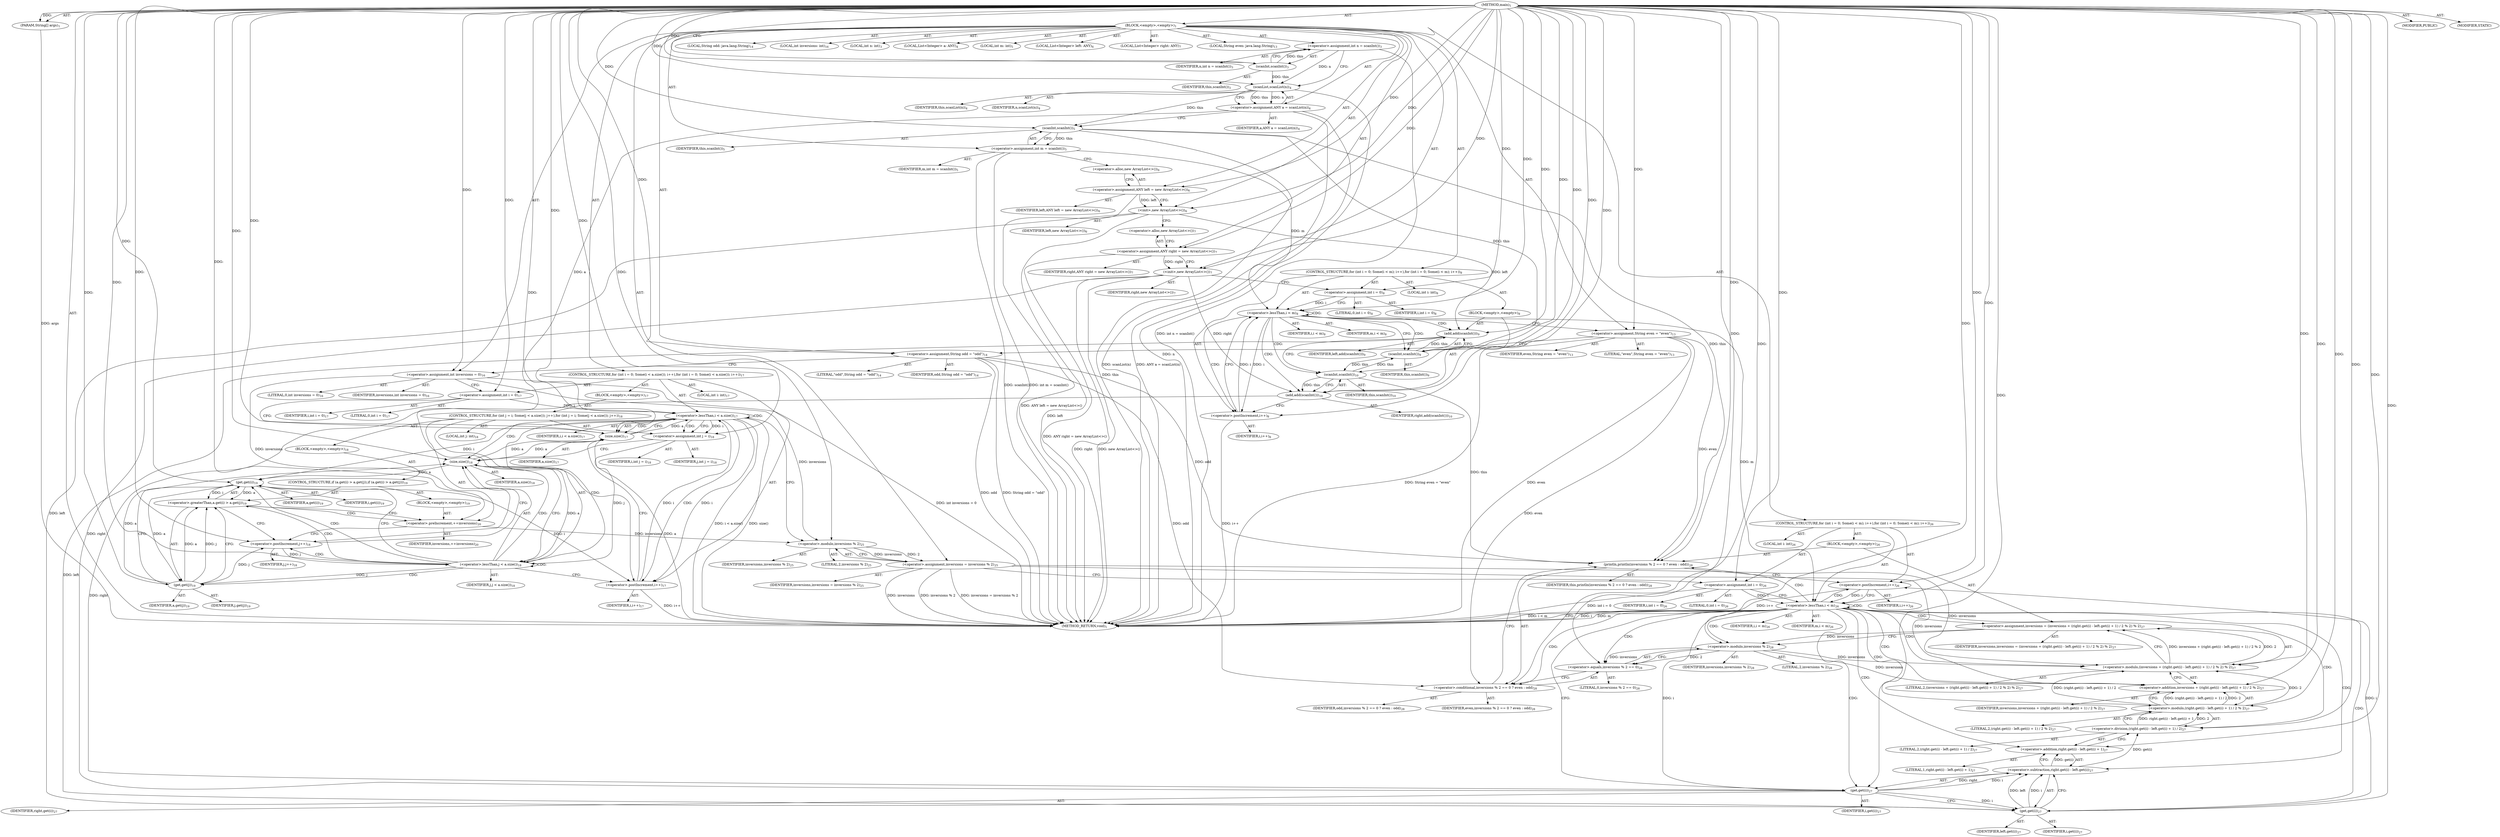 digraph "main" {  
"21" [label = <(METHOD,main)<SUB>1</SUB>> ]
"22" [label = <(PARAM,String[] args)<SUB>1</SUB>> ]
"23" [label = <(BLOCK,&lt;empty&gt;,&lt;empty&gt;)<SUB>1</SUB>> ]
"24" [label = <(LOCAL,int n: int)<SUB>3</SUB>> ]
"25" [label = <(&lt;operator&gt;.assignment,int n = scanInt())<SUB>3</SUB>> ]
"26" [label = <(IDENTIFIER,n,int n = scanInt())<SUB>3</SUB>> ]
"27" [label = <(scanInt,scanInt())<SUB>3</SUB>> ]
"28" [label = <(IDENTIFIER,this,scanInt())<SUB>3</SUB>> ]
"29" [label = <(LOCAL,List&lt;Integer&gt; a: ANY)<SUB>4</SUB>> ]
"30" [label = <(&lt;operator&gt;.assignment,ANY a = scanList(n))<SUB>4</SUB>> ]
"31" [label = <(IDENTIFIER,a,ANY a = scanList(n))<SUB>4</SUB>> ]
"32" [label = <(scanList,scanList(n))<SUB>4</SUB>> ]
"33" [label = <(IDENTIFIER,this,scanList(n))<SUB>4</SUB>> ]
"34" [label = <(IDENTIFIER,n,scanList(n))<SUB>4</SUB>> ]
"35" [label = <(LOCAL,int m: int)<SUB>5</SUB>> ]
"36" [label = <(&lt;operator&gt;.assignment,int m = scanInt())<SUB>5</SUB>> ]
"37" [label = <(IDENTIFIER,m,int m = scanInt())<SUB>5</SUB>> ]
"38" [label = <(scanInt,scanInt())<SUB>5</SUB>> ]
"39" [label = <(IDENTIFIER,this,scanInt())<SUB>5</SUB>> ]
"4" [label = <(LOCAL,List&lt;Integer&gt; left: ANY)<SUB>6</SUB>> ]
"40" [label = <(&lt;operator&gt;.assignment,ANY left = new ArrayList&lt;&gt;())<SUB>6</SUB>> ]
"41" [label = <(IDENTIFIER,left,ANY left = new ArrayList&lt;&gt;())<SUB>6</SUB>> ]
"42" [label = <(&lt;operator&gt;.alloc,new ArrayList&lt;&gt;())<SUB>6</SUB>> ]
"43" [label = <(&lt;init&gt;,new ArrayList&lt;&gt;())<SUB>6</SUB>> ]
"3" [label = <(IDENTIFIER,left,new ArrayList&lt;&gt;())<SUB>6</SUB>> ]
"6" [label = <(LOCAL,List&lt;Integer&gt; right: ANY)<SUB>7</SUB>> ]
"44" [label = <(&lt;operator&gt;.assignment,ANY right = new ArrayList&lt;&gt;())<SUB>7</SUB>> ]
"45" [label = <(IDENTIFIER,right,ANY right = new ArrayList&lt;&gt;())<SUB>7</SUB>> ]
"46" [label = <(&lt;operator&gt;.alloc,new ArrayList&lt;&gt;())<SUB>7</SUB>> ]
"47" [label = <(&lt;init&gt;,new ArrayList&lt;&gt;())<SUB>7</SUB>> ]
"5" [label = <(IDENTIFIER,right,new ArrayList&lt;&gt;())<SUB>7</SUB>> ]
"48" [label = <(CONTROL_STRUCTURE,for (int i = 0; Some(i &lt; m); i++),for (int i = 0; Some(i &lt; m); i++))<SUB>8</SUB>> ]
"49" [label = <(LOCAL,int i: int)<SUB>8</SUB>> ]
"50" [label = <(&lt;operator&gt;.assignment,int i = 0)<SUB>8</SUB>> ]
"51" [label = <(IDENTIFIER,i,int i = 0)<SUB>8</SUB>> ]
"52" [label = <(LITERAL,0,int i = 0)<SUB>8</SUB>> ]
"53" [label = <(&lt;operator&gt;.lessThan,i &lt; m)<SUB>8</SUB>> ]
"54" [label = <(IDENTIFIER,i,i &lt; m)<SUB>8</SUB>> ]
"55" [label = <(IDENTIFIER,m,i &lt; m)<SUB>8</SUB>> ]
"56" [label = <(&lt;operator&gt;.postIncrement,i++)<SUB>8</SUB>> ]
"57" [label = <(IDENTIFIER,i,i++)<SUB>8</SUB>> ]
"58" [label = <(BLOCK,&lt;empty&gt;,&lt;empty&gt;)<SUB>8</SUB>> ]
"59" [label = <(add,add(scanInt()))<SUB>9</SUB>> ]
"60" [label = <(IDENTIFIER,left,add(scanInt()))<SUB>9</SUB>> ]
"61" [label = <(scanInt,scanInt())<SUB>9</SUB>> ]
"62" [label = <(IDENTIFIER,this,scanInt())<SUB>9</SUB>> ]
"63" [label = <(add,add(scanInt()))<SUB>10</SUB>> ]
"64" [label = <(IDENTIFIER,right,add(scanInt()))<SUB>10</SUB>> ]
"65" [label = <(scanInt,scanInt())<SUB>10</SUB>> ]
"66" [label = <(IDENTIFIER,this,scanInt())<SUB>10</SUB>> ]
"67" [label = <(LOCAL,String even: java.lang.String)<SUB>13</SUB>> ]
"68" [label = <(&lt;operator&gt;.assignment,String even = &quot;even&quot;)<SUB>13</SUB>> ]
"69" [label = <(IDENTIFIER,even,String even = &quot;even&quot;)<SUB>13</SUB>> ]
"70" [label = <(LITERAL,&quot;even&quot;,String even = &quot;even&quot;)<SUB>13</SUB>> ]
"71" [label = <(LOCAL,String odd: java.lang.String)<SUB>14</SUB>> ]
"72" [label = <(&lt;operator&gt;.assignment,String odd = &quot;odd&quot;)<SUB>14</SUB>> ]
"73" [label = <(IDENTIFIER,odd,String odd = &quot;odd&quot;)<SUB>14</SUB>> ]
"74" [label = <(LITERAL,&quot;odd&quot;,String odd = &quot;odd&quot;)<SUB>14</SUB>> ]
"75" [label = <(LOCAL,int inversions: int)<SUB>16</SUB>> ]
"76" [label = <(&lt;operator&gt;.assignment,int inversions = 0)<SUB>16</SUB>> ]
"77" [label = <(IDENTIFIER,inversions,int inversions = 0)<SUB>16</SUB>> ]
"78" [label = <(LITERAL,0,int inversions = 0)<SUB>16</SUB>> ]
"79" [label = <(CONTROL_STRUCTURE,for (int i = 0; Some(i &lt; a.size()); i++),for (int i = 0; Some(i &lt; a.size()); i++))<SUB>17</SUB>> ]
"80" [label = <(LOCAL,int i: int)<SUB>17</SUB>> ]
"81" [label = <(&lt;operator&gt;.assignment,int i = 0)<SUB>17</SUB>> ]
"82" [label = <(IDENTIFIER,i,int i = 0)<SUB>17</SUB>> ]
"83" [label = <(LITERAL,0,int i = 0)<SUB>17</SUB>> ]
"84" [label = <(&lt;operator&gt;.lessThan,i &lt; a.size())<SUB>17</SUB>> ]
"85" [label = <(IDENTIFIER,i,i &lt; a.size())<SUB>17</SUB>> ]
"86" [label = <(size,size())<SUB>17</SUB>> ]
"87" [label = <(IDENTIFIER,a,size())<SUB>17</SUB>> ]
"88" [label = <(&lt;operator&gt;.postIncrement,i++)<SUB>17</SUB>> ]
"89" [label = <(IDENTIFIER,i,i++)<SUB>17</SUB>> ]
"90" [label = <(BLOCK,&lt;empty&gt;,&lt;empty&gt;)<SUB>17</SUB>> ]
"91" [label = <(CONTROL_STRUCTURE,for (int j = i; Some(j &lt; a.size()); j++),for (int j = i; Some(j &lt; a.size()); j++))<SUB>18</SUB>> ]
"92" [label = <(LOCAL,int j: int)<SUB>18</SUB>> ]
"93" [label = <(&lt;operator&gt;.assignment,int j = i)<SUB>18</SUB>> ]
"94" [label = <(IDENTIFIER,j,int j = i)<SUB>18</SUB>> ]
"95" [label = <(IDENTIFIER,i,int j = i)<SUB>18</SUB>> ]
"96" [label = <(&lt;operator&gt;.lessThan,j &lt; a.size())<SUB>18</SUB>> ]
"97" [label = <(IDENTIFIER,j,j &lt; a.size())<SUB>18</SUB>> ]
"98" [label = <(size,size())<SUB>18</SUB>> ]
"99" [label = <(IDENTIFIER,a,size())<SUB>18</SUB>> ]
"100" [label = <(&lt;operator&gt;.postIncrement,j++)<SUB>18</SUB>> ]
"101" [label = <(IDENTIFIER,j,j++)<SUB>18</SUB>> ]
"102" [label = <(BLOCK,&lt;empty&gt;,&lt;empty&gt;)<SUB>18</SUB>> ]
"103" [label = <(CONTROL_STRUCTURE,if (a.get(i) &gt; a.get(j)),if (a.get(i) &gt; a.get(j)))<SUB>19</SUB>> ]
"104" [label = <(&lt;operator&gt;.greaterThan,a.get(i) &gt; a.get(j))<SUB>19</SUB>> ]
"105" [label = <(get,get(i))<SUB>19</SUB>> ]
"106" [label = <(IDENTIFIER,a,get(i))<SUB>19</SUB>> ]
"107" [label = <(IDENTIFIER,i,get(i))<SUB>19</SUB>> ]
"108" [label = <(get,get(j))<SUB>19</SUB>> ]
"109" [label = <(IDENTIFIER,a,get(j))<SUB>19</SUB>> ]
"110" [label = <(IDENTIFIER,j,get(j))<SUB>19</SUB>> ]
"111" [label = <(BLOCK,&lt;empty&gt;,&lt;empty&gt;)<SUB>19</SUB>> ]
"112" [label = <(&lt;operator&gt;.preIncrement,++inversions)<SUB>20</SUB>> ]
"113" [label = <(IDENTIFIER,inversions,++inversions)<SUB>20</SUB>> ]
"114" [label = <(&lt;operator&gt;.assignment,inversions = inversions % 2)<SUB>25</SUB>> ]
"115" [label = <(IDENTIFIER,inversions,inversions = inversions % 2)<SUB>25</SUB>> ]
"116" [label = <(&lt;operator&gt;.modulo,inversions % 2)<SUB>25</SUB>> ]
"117" [label = <(IDENTIFIER,inversions,inversions % 2)<SUB>25</SUB>> ]
"118" [label = <(LITERAL,2,inversions % 2)<SUB>25</SUB>> ]
"119" [label = <(CONTROL_STRUCTURE,for (int i = 0; Some(i &lt; m); i++),for (int i = 0; Some(i &lt; m); i++))<SUB>26</SUB>> ]
"120" [label = <(LOCAL,int i: int)<SUB>26</SUB>> ]
"121" [label = <(&lt;operator&gt;.assignment,int i = 0)<SUB>26</SUB>> ]
"122" [label = <(IDENTIFIER,i,int i = 0)<SUB>26</SUB>> ]
"123" [label = <(LITERAL,0,int i = 0)<SUB>26</SUB>> ]
"124" [label = <(&lt;operator&gt;.lessThan,i &lt; m)<SUB>26</SUB>> ]
"125" [label = <(IDENTIFIER,i,i &lt; m)<SUB>26</SUB>> ]
"126" [label = <(IDENTIFIER,m,i &lt; m)<SUB>26</SUB>> ]
"127" [label = <(&lt;operator&gt;.postIncrement,i++)<SUB>26</SUB>> ]
"128" [label = <(IDENTIFIER,i,i++)<SUB>26</SUB>> ]
"129" [label = <(BLOCK,&lt;empty&gt;,&lt;empty&gt;)<SUB>26</SUB>> ]
"130" [label = <(&lt;operator&gt;.assignment,inversions = (inversions + (right.get(i) - left.get(i) + 1) / 2 % 2) % 2)<SUB>27</SUB>> ]
"131" [label = <(IDENTIFIER,inversions,inversions = (inversions + (right.get(i) - left.get(i) + 1) / 2 % 2) % 2)<SUB>27</SUB>> ]
"132" [label = <(&lt;operator&gt;.modulo,(inversions + (right.get(i) - left.get(i) + 1) / 2 % 2) % 2)<SUB>27</SUB>> ]
"133" [label = <(&lt;operator&gt;.addition,inversions + (right.get(i) - left.get(i) + 1) / 2 % 2)<SUB>27</SUB>> ]
"134" [label = <(IDENTIFIER,inversions,inversions + (right.get(i) - left.get(i) + 1) / 2 % 2)<SUB>27</SUB>> ]
"135" [label = <(&lt;operator&gt;.modulo,(right.get(i) - left.get(i) + 1) / 2 % 2)<SUB>27</SUB>> ]
"136" [label = <(&lt;operator&gt;.division,(right.get(i) - left.get(i) + 1) / 2)<SUB>27</SUB>> ]
"137" [label = <(&lt;operator&gt;.addition,right.get(i) - left.get(i) + 1)<SUB>27</SUB>> ]
"138" [label = <(&lt;operator&gt;.subtraction,right.get(i) - left.get(i))<SUB>27</SUB>> ]
"139" [label = <(get,get(i))<SUB>27</SUB>> ]
"140" [label = <(IDENTIFIER,right,get(i))<SUB>27</SUB>> ]
"141" [label = <(IDENTIFIER,i,get(i))<SUB>27</SUB>> ]
"142" [label = <(get,get(i))<SUB>27</SUB>> ]
"143" [label = <(IDENTIFIER,left,get(i))<SUB>27</SUB>> ]
"144" [label = <(IDENTIFIER,i,get(i))<SUB>27</SUB>> ]
"145" [label = <(LITERAL,1,right.get(i) - left.get(i) + 1)<SUB>27</SUB>> ]
"146" [label = <(LITERAL,2,(right.get(i) - left.get(i) + 1) / 2)<SUB>27</SUB>> ]
"147" [label = <(LITERAL,2,(right.get(i) - left.get(i) + 1) / 2 % 2)<SUB>27</SUB>> ]
"148" [label = <(LITERAL,2,(inversions + (right.get(i) - left.get(i) + 1) / 2 % 2) % 2)<SUB>27</SUB>> ]
"149" [label = <(println,println(inversions % 2 == 0 ? even : odd))<SUB>28</SUB>> ]
"150" [label = <(IDENTIFIER,this,println(inversions % 2 == 0 ? even : odd))<SUB>28</SUB>> ]
"151" [label = <(&lt;operator&gt;.conditional,inversions % 2 == 0 ? even : odd)<SUB>28</SUB>> ]
"152" [label = <(&lt;operator&gt;.equals,inversions % 2 == 0)<SUB>28</SUB>> ]
"153" [label = <(&lt;operator&gt;.modulo,inversions % 2)<SUB>28</SUB>> ]
"154" [label = <(IDENTIFIER,inversions,inversions % 2)<SUB>28</SUB>> ]
"155" [label = <(LITERAL,2,inversions % 2)<SUB>28</SUB>> ]
"156" [label = <(LITERAL,0,inversions % 2 == 0)<SUB>28</SUB>> ]
"157" [label = <(IDENTIFIER,even,inversions % 2 == 0 ? even : odd)<SUB>28</SUB>> ]
"158" [label = <(IDENTIFIER,odd,inversions % 2 == 0 ? even : odd)<SUB>28</SUB>> ]
"159" [label = <(MODIFIER,PUBLIC)> ]
"160" [label = <(MODIFIER,STATIC)> ]
"161" [label = <(METHOD_RETURN,void)<SUB>1</SUB>> ]
  "21" -> "22"  [ label = "AST: "] 
  "21" -> "23"  [ label = "AST: "] 
  "21" -> "159"  [ label = "AST: "] 
  "21" -> "160"  [ label = "AST: "] 
  "21" -> "161"  [ label = "AST: "] 
  "23" -> "24"  [ label = "AST: "] 
  "23" -> "25"  [ label = "AST: "] 
  "23" -> "29"  [ label = "AST: "] 
  "23" -> "30"  [ label = "AST: "] 
  "23" -> "35"  [ label = "AST: "] 
  "23" -> "36"  [ label = "AST: "] 
  "23" -> "4"  [ label = "AST: "] 
  "23" -> "40"  [ label = "AST: "] 
  "23" -> "43"  [ label = "AST: "] 
  "23" -> "6"  [ label = "AST: "] 
  "23" -> "44"  [ label = "AST: "] 
  "23" -> "47"  [ label = "AST: "] 
  "23" -> "48"  [ label = "AST: "] 
  "23" -> "67"  [ label = "AST: "] 
  "23" -> "68"  [ label = "AST: "] 
  "23" -> "71"  [ label = "AST: "] 
  "23" -> "72"  [ label = "AST: "] 
  "23" -> "75"  [ label = "AST: "] 
  "23" -> "76"  [ label = "AST: "] 
  "23" -> "79"  [ label = "AST: "] 
  "23" -> "114"  [ label = "AST: "] 
  "23" -> "119"  [ label = "AST: "] 
  "25" -> "26"  [ label = "AST: "] 
  "25" -> "27"  [ label = "AST: "] 
  "27" -> "28"  [ label = "AST: "] 
  "30" -> "31"  [ label = "AST: "] 
  "30" -> "32"  [ label = "AST: "] 
  "32" -> "33"  [ label = "AST: "] 
  "32" -> "34"  [ label = "AST: "] 
  "36" -> "37"  [ label = "AST: "] 
  "36" -> "38"  [ label = "AST: "] 
  "38" -> "39"  [ label = "AST: "] 
  "40" -> "41"  [ label = "AST: "] 
  "40" -> "42"  [ label = "AST: "] 
  "43" -> "3"  [ label = "AST: "] 
  "44" -> "45"  [ label = "AST: "] 
  "44" -> "46"  [ label = "AST: "] 
  "47" -> "5"  [ label = "AST: "] 
  "48" -> "49"  [ label = "AST: "] 
  "48" -> "50"  [ label = "AST: "] 
  "48" -> "53"  [ label = "AST: "] 
  "48" -> "56"  [ label = "AST: "] 
  "48" -> "58"  [ label = "AST: "] 
  "50" -> "51"  [ label = "AST: "] 
  "50" -> "52"  [ label = "AST: "] 
  "53" -> "54"  [ label = "AST: "] 
  "53" -> "55"  [ label = "AST: "] 
  "56" -> "57"  [ label = "AST: "] 
  "58" -> "59"  [ label = "AST: "] 
  "58" -> "63"  [ label = "AST: "] 
  "59" -> "60"  [ label = "AST: "] 
  "59" -> "61"  [ label = "AST: "] 
  "61" -> "62"  [ label = "AST: "] 
  "63" -> "64"  [ label = "AST: "] 
  "63" -> "65"  [ label = "AST: "] 
  "65" -> "66"  [ label = "AST: "] 
  "68" -> "69"  [ label = "AST: "] 
  "68" -> "70"  [ label = "AST: "] 
  "72" -> "73"  [ label = "AST: "] 
  "72" -> "74"  [ label = "AST: "] 
  "76" -> "77"  [ label = "AST: "] 
  "76" -> "78"  [ label = "AST: "] 
  "79" -> "80"  [ label = "AST: "] 
  "79" -> "81"  [ label = "AST: "] 
  "79" -> "84"  [ label = "AST: "] 
  "79" -> "88"  [ label = "AST: "] 
  "79" -> "90"  [ label = "AST: "] 
  "81" -> "82"  [ label = "AST: "] 
  "81" -> "83"  [ label = "AST: "] 
  "84" -> "85"  [ label = "AST: "] 
  "84" -> "86"  [ label = "AST: "] 
  "86" -> "87"  [ label = "AST: "] 
  "88" -> "89"  [ label = "AST: "] 
  "90" -> "91"  [ label = "AST: "] 
  "91" -> "92"  [ label = "AST: "] 
  "91" -> "93"  [ label = "AST: "] 
  "91" -> "96"  [ label = "AST: "] 
  "91" -> "100"  [ label = "AST: "] 
  "91" -> "102"  [ label = "AST: "] 
  "93" -> "94"  [ label = "AST: "] 
  "93" -> "95"  [ label = "AST: "] 
  "96" -> "97"  [ label = "AST: "] 
  "96" -> "98"  [ label = "AST: "] 
  "98" -> "99"  [ label = "AST: "] 
  "100" -> "101"  [ label = "AST: "] 
  "102" -> "103"  [ label = "AST: "] 
  "103" -> "104"  [ label = "AST: "] 
  "103" -> "111"  [ label = "AST: "] 
  "104" -> "105"  [ label = "AST: "] 
  "104" -> "108"  [ label = "AST: "] 
  "105" -> "106"  [ label = "AST: "] 
  "105" -> "107"  [ label = "AST: "] 
  "108" -> "109"  [ label = "AST: "] 
  "108" -> "110"  [ label = "AST: "] 
  "111" -> "112"  [ label = "AST: "] 
  "112" -> "113"  [ label = "AST: "] 
  "114" -> "115"  [ label = "AST: "] 
  "114" -> "116"  [ label = "AST: "] 
  "116" -> "117"  [ label = "AST: "] 
  "116" -> "118"  [ label = "AST: "] 
  "119" -> "120"  [ label = "AST: "] 
  "119" -> "121"  [ label = "AST: "] 
  "119" -> "124"  [ label = "AST: "] 
  "119" -> "127"  [ label = "AST: "] 
  "119" -> "129"  [ label = "AST: "] 
  "121" -> "122"  [ label = "AST: "] 
  "121" -> "123"  [ label = "AST: "] 
  "124" -> "125"  [ label = "AST: "] 
  "124" -> "126"  [ label = "AST: "] 
  "127" -> "128"  [ label = "AST: "] 
  "129" -> "130"  [ label = "AST: "] 
  "129" -> "149"  [ label = "AST: "] 
  "130" -> "131"  [ label = "AST: "] 
  "130" -> "132"  [ label = "AST: "] 
  "132" -> "133"  [ label = "AST: "] 
  "132" -> "148"  [ label = "AST: "] 
  "133" -> "134"  [ label = "AST: "] 
  "133" -> "135"  [ label = "AST: "] 
  "135" -> "136"  [ label = "AST: "] 
  "135" -> "147"  [ label = "AST: "] 
  "136" -> "137"  [ label = "AST: "] 
  "136" -> "146"  [ label = "AST: "] 
  "137" -> "138"  [ label = "AST: "] 
  "137" -> "145"  [ label = "AST: "] 
  "138" -> "139"  [ label = "AST: "] 
  "138" -> "142"  [ label = "AST: "] 
  "139" -> "140"  [ label = "AST: "] 
  "139" -> "141"  [ label = "AST: "] 
  "142" -> "143"  [ label = "AST: "] 
  "142" -> "144"  [ label = "AST: "] 
  "149" -> "150"  [ label = "AST: "] 
  "149" -> "151"  [ label = "AST: "] 
  "151" -> "152"  [ label = "AST: "] 
  "151" -> "157"  [ label = "AST: "] 
  "151" -> "158"  [ label = "AST: "] 
  "152" -> "153"  [ label = "AST: "] 
  "152" -> "156"  [ label = "AST: "] 
  "153" -> "154"  [ label = "AST: "] 
  "153" -> "155"  [ label = "AST: "] 
  "25" -> "32"  [ label = "CFG: "] 
  "30" -> "38"  [ label = "CFG: "] 
  "36" -> "42"  [ label = "CFG: "] 
  "40" -> "43"  [ label = "CFG: "] 
  "43" -> "46"  [ label = "CFG: "] 
  "44" -> "47"  [ label = "CFG: "] 
  "47" -> "50"  [ label = "CFG: "] 
  "68" -> "72"  [ label = "CFG: "] 
  "72" -> "76"  [ label = "CFG: "] 
  "76" -> "81"  [ label = "CFG: "] 
  "114" -> "121"  [ label = "CFG: "] 
  "27" -> "25"  [ label = "CFG: "] 
  "32" -> "30"  [ label = "CFG: "] 
  "38" -> "36"  [ label = "CFG: "] 
  "42" -> "40"  [ label = "CFG: "] 
  "46" -> "44"  [ label = "CFG: "] 
  "50" -> "53"  [ label = "CFG: "] 
  "53" -> "61"  [ label = "CFG: "] 
  "53" -> "68"  [ label = "CFG: "] 
  "56" -> "53"  [ label = "CFG: "] 
  "81" -> "86"  [ label = "CFG: "] 
  "84" -> "93"  [ label = "CFG: "] 
  "84" -> "116"  [ label = "CFG: "] 
  "88" -> "86"  [ label = "CFG: "] 
  "116" -> "114"  [ label = "CFG: "] 
  "121" -> "124"  [ label = "CFG: "] 
  "124" -> "161"  [ label = "CFG: "] 
  "124" -> "139"  [ label = "CFG: "] 
  "127" -> "124"  [ label = "CFG: "] 
  "59" -> "65"  [ label = "CFG: "] 
  "63" -> "56"  [ label = "CFG: "] 
  "86" -> "84"  [ label = "CFG: "] 
  "130" -> "153"  [ label = "CFG: "] 
  "149" -> "127"  [ label = "CFG: "] 
  "61" -> "59"  [ label = "CFG: "] 
  "65" -> "63"  [ label = "CFG: "] 
  "93" -> "98"  [ label = "CFG: "] 
  "96" -> "105"  [ label = "CFG: "] 
  "96" -> "88"  [ label = "CFG: "] 
  "100" -> "98"  [ label = "CFG: "] 
  "132" -> "130"  [ label = "CFG: "] 
  "151" -> "149"  [ label = "CFG: "] 
  "98" -> "96"  [ label = "CFG: "] 
  "133" -> "132"  [ label = "CFG: "] 
  "152" -> "151"  [ label = "CFG: "] 
  "104" -> "112"  [ label = "CFG: "] 
  "104" -> "100"  [ label = "CFG: "] 
  "135" -> "133"  [ label = "CFG: "] 
  "153" -> "152"  [ label = "CFG: "] 
  "105" -> "108"  [ label = "CFG: "] 
  "108" -> "104"  [ label = "CFG: "] 
  "112" -> "100"  [ label = "CFG: "] 
  "136" -> "135"  [ label = "CFG: "] 
  "137" -> "136"  [ label = "CFG: "] 
  "138" -> "137"  [ label = "CFG: "] 
  "139" -> "142"  [ label = "CFG: "] 
  "142" -> "138"  [ label = "CFG: "] 
  "21" -> "27"  [ label = "CFG: "] 
  "22" -> "161"  [ label = "DDG: args"] 
  "25" -> "161"  [ label = "DDG: int n = scanInt()"] 
  "32" -> "161"  [ label = "DDG: n"] 
  "30" -> "161"  [ label = "DDG: scanList(n)"] 
  "30" -> "161"  [ label = "DDG: ANY a = scanList(n)"] 
  "38" -> "161"  [ label = "DDG: this"] 
  "36" -> "161"  [ label = "DDG: scanInt()"] 
  "36" -> "161"  [ label = "DDG: int m = scanInt()"] 
  "40" -> "161"  [ label = "DDG: ANY left = new ArrayList&lt;&gt;()"] 
  "43" -> "161"  [ label = "DDG: left"] 
  "44" -> "161"  [ label = "DDG: ANY right = new ArrayList&lt;&gt;()"] 
  "47" -> "161"  [ label = "DDG: right"] 
  "47" -> "161"  [ label = "DDG: new ArrayList&lt;&gt;()"] 
  "68" -> "161"  [ label = "DDG: even"] 
  "68" -> "161"  [ label = "DDG: String even = &quot;even&quot;"] 
  "72" -> "161"  [ label = "DDG: odd"] 
  "72" -> "161"  [ label = "DDG: String odd = &quot;odd&quot;"] 
  "76" -> "161"  [ label = "DDG: int inversions = 0"] 
  "86" -> "161"  [ label = "DDG: a"] 
  "84" -> "161"  [ label = "DDG: size()"] 
  "84" -> "161"  [ label = "DDG: i &lt; a.size()"] 
  "114" -> "161"  [ label = "DDG: inversions"] 
  "114" -> "161"  [ label = "DDG: inversions % 2"] 
  "114" -> "161"  [ label = "DDG: inversions = inversions % 2"] 
  "121" -> "161"  [ label = "DDG: int i = 0"] 
  "124" -> "161"  [ label = "DDG: i"] 
  "124" -> "161"  [ label = "DDG: m"] 
  "124" -> "161"  [ label = "DDG: i &lt; m"] 
  "127" -> "161"  [ label = "DDG: i++"] 
  "88" -> "161"  [ label = "DDG: i++"] 
  "56" -> "161"  [ label = "DDG: i++"] 
  "21" -> "22"  [ label = "DDG: "] 
  "27" -> "25"  [ label = "DDG: this"] 
  "32" -> "30"  [ label = "DDG: this"] 
  "32" -> "30"  [ label = "DDG: n"] 
  "38" -> "36"  [ label = "DDG: this"] 
  "21" -> "40"  [ label = "DDG: "] 
  "21" -> "44"  [ label = "DDG: "] 
  "21" -> "68"  [ label = "DDG: "] 
  "21" -> "72"  [ label = "DDG: "] 
  "21" -> "76"  [ label = "DDG: "] 
  "116" -> "114"  [ label = "DDG: inversions"] 
  "116" -> "114"  [ label = "DDG: 2"] 
  "40" -> "43"  [ label = "DDG: left"] 
  "21" -> "43"  [ label = "DDG: "] 
  "44" -> "47"  [ label = "DDG: right"] 
  "21" -> "47"  [ label = "DDG: "] 
  "21" -> "50"  [ label = "DDG: "] 
  "21" -> "81"  [ label = "DDG: "] 
  "21" -> "121"  [ label = "DDG: "] 
  "21" -> "27"  [ label = "DDG: "] 
  "27" -> "32"  [ label = "DDG: this"] 
  "21" -> "32"  [ label = "DDG: "] 
  "25" -> "32"  [ label = "DDG: n"] 
  "32" -> "38"  [ label = "DDG: this"] 
  "21" -> "38"  [ label = "DDG: "] 
  "50" -> "53"  [ label = "DDG: i"] 
  "56" -> "53"  [ label = "DDG: i"] 
  "21" -> "53"  [ label = "DDG: "] 
  "36" -> "53"  [ label = "DDG: m"] 
  "53" -> "56"  [ label = "DDG: i"] 
  "21" -> "56"  [ label = "DDG: "] 
  "81" -> "84"  [ label = "DDG: i"] 
  "88" -> "84"  [ label = "DDG: i"] 
  "21" -> "84"  [ label = "DDG: "] 
  "86" -> "84"  [ label = "DDG: a"] 
  "105" -> "88"  [ label = "DDG: i"] 
  "21" -> "88"  [ label = "DDG: "] 
  "84" -> "88"  [ label = "DDG: i"] 
  "76" -> "116"  [ label = "DDG: inversions"] 
  "112" -> "116"  [ label = "DDG: inversions"] 
  "21" -> "116"  [ label = "DDG: "] 
  "121" -> "124"  [ label = "DDG: i"] 
  "127" -> "124"  [ label = "DDG: i"] 
  "21" -> "124"  [ label = "DDG: "] 
  "53" -> "124"  [ label = "DDG: m"] 
  "142" -> "127"  [ label = "DDG: i"] 
  "21" -> "127"  [ label = "DDG: "] 
  "132" -> "130"  [ label = "DDG: inversions + (right.get(i) - left.get(i) + 1) / 2 % 2"] 
  "132" -> "130"  [ label = "DDG: 2"] 
  "43" -> "59"  [ label = "DDG: left"] 
  "21" -> "59"  [ label = "DDG: "] 
  "61" -> "59"  [ label = "DDG: this"] 
  "47" -> "63"  [ label = "DDG: right"] 
  "21" -> "63"  [ label = "DDG: "] 
  "65" -> "63"  [ label = "DDG: this"] 
  "30" -> "86"  [ label = "DDG: a"] 
  "98" -> "86"  [ label = "DDG: a"] 
  "21" -> "86"  [ label = "DDG: "] 
  "84" -> "93"  [ label = "DDG: i"] 
  "21" -> "93"  [ label = "DDG: "] 
  "38" -> "149"  [ label = "DDG: this"] 
  "65" -> "149"  [ label = "DDG: this"] 
  "21" -> "149"  [ label = "DDG: "] 
  "68" -> "149"  [ label = "DDG: even"] 
  "72" -> "149"  [ label = "DDG: odd"] 
  "38" -> "61"  [ label = "DDG: this"] 
  "65" -> "61"  [ label = "DDG: this"] 
  "21" -> "61"  [ label = "DDG: "] 
  "61" -> "65"  [ label = "DDG: this"] 
  "21" -> "65"  [ label = "DDG: "] 
  "93" -> "96"  [ label = "DDG: j"] 
  "100" -> "96"  [ label = "DDG: j"] 
  "21" -> "96"  [ label = "DDG: "] 
  "98" -> "96"  [ label = "DDG: a"] 
  "108" -> "100"  [ label = "DDG: j"] 
  "21" -> "100"  [ label = "DDG: "] 
  "114" -> "132"  [ label = "DDG: inversions"] 
  "153" -> "132"  [ label = "DDG: inversions"] 
  "21" -> "132"  [ label = "DDG: "] 
  "135" -> "132"  [ label = "DDG: (right.get(i) - left.get(i) + 1) / 2"] 
  "135" -> "132"  [ label = "DDG: 2"] 
  "68" -> "151"  [ label = "DDG: even"] 
  "21" -> "151"  [ label = "DDG: "] 
  "72" -> "151"  [ label = "DDG: odd"] 
  "86" -> "98"  [ label = "DDG: a"] 
  "108" -> "98"  [ label = "DDG: a"] 
  "21" -> "98"  [ label = "DDG: "] 
  "114" -> "133"  [ label = "DDG: inversions"] 
  "153" -> "133"  [ label = "DDG: inversions"] 
  "21" -> "133"  [ label = "DDG: "] 
  "135" -> "133"  [ label = "DDG: (right.get(i) - left.get(i) + 1) / 2"] 
  "135" -> "133"  [ label = "DDG: 2"] 
  "153" -> "152"  [ label = "DDG: inversions"] 
  "153" -> "152"  [ label = "DDG: 2"] 
  "21" -> "152"  [ label = "DDG: "] 
  "105" -> "104"  [ label = "DDG: a"] 
  "105" -> "104"  [ label = "DDG: i"] 
  "108" -> "104"  [ label = "DDG: a"] 
  "108" -> "104"  [ label = "DDG: j"] 
  "136" -> "135"  [ label = "DDG: right.get(i) - left.get(i) + 1"] 
  "136" -> "135"  [ label = "DDG: 2"] 
  "21" -> "135"  [ label = "DDG: "] 
  "130" -> "153"  [ label = "DDG: inversions"] 
  "21" -> "153"  [ label = "DDG: "] 
  "98" -> "105"  [ label = "DDG: a"] 
  "21" -> "105"  [ label = "DDG: "] 
  "84" -> "105"  [ label = "DDG: i"] 
  "105" -> "108"  [ label = "DDG: a"] 
  "21" -> "108"  [ label = "DDG: "] 
  "96" -> "108"  [ label = "DDG: j"] 
  "76" -> "112"  [ label = "DDG: inversions"] 
  "21" -> "112"  [ label = "DDG: "] 
  "138" -> "136"  [ label = "DDG: get(i)"] 
  "21" -> "136"  [ label = "DDG: "] 
  "138" -> "137"  [ label = "DDG: get(i)"] 
  "21" -> "137"  [ label = "DDG: "] 
  "139" -> "138"  [ label = "DDG: right"] 
  "139" -> "138"  [ label = "DDG: i"] 
  "142" -> "138"  [ label = "DDG: left"] 
  "142" -> "138"  [ label = "DDG: i"] 
  "47" -> "139"  [ label = "DDG: right"] 
  "63" -> "139"  [ label = "DDG: right"] 
  "21" -> "139"  [ label = "DDG: "] 
  "124" -> "139"  [ label = "DDG: i"] 
  "43" -> "142"  [ label = "DDG: left"] 
  "59" -> "142"  [ label = "DDG: left"] 
  "21" -> "142"  [ label = "DDG: "] 
  "139" -> "142"  [ label = "DDG: i"] 
  "53" -> "56"  [ label = "CDG: "] 
  "53" -> "65"  [ label = "CDG: "] 
  "53" -> "59"  [ label = "CDG: "] 
  "53" -> "61"  [ label = "CDG: "] 
  "53" -> "53"  [ label = "CDG: "] 
  "53" -> "63"  [ label = "CDG: "] 
  "84" -> "96"  [ label = "CDG: "] 
  "84" -> "98"  [ label = "CDG: "] 
  "84" -> "84"  [ label = "CDG: "] 
  "84" -> "93"  [ label = "CDG: "] 
  "84" -> "88"  [ label = "CDG: "] 
  "84" -> "86"  [ label = "CDG: "] 
  "124" -> "136"  [ label = "CDG: "] 
  "124" -> "149"  [ label = "CDG: "] 
  "124" -> "132"  [ label = "CDG: "] 
  "124" -> "142"  [ label = "CDG: "] 
  "124" -> "151"  [ label = "CDG: "] 
  "124" -> "153"  [ label = "CDG: "] 
  "124" -> "138"  [ label = "CDG: "] 
  "124" -> "137"  [ label = "CDG: "] 
  "124" -> "152"  [ label = "CDG: "] 
  "124" -> "130"  [ label = "CDG: "] 
  "124" -> "135"  [ label = "CDG: "] 
  "124" -> "127"  [ label = "CDG: "] 
  "124" -> "139"  [ label = "CDG: "] 
  "124" -> "124"  [ label = "CDG: "] 
  "124" -> "133"  [ label = "CDG: "] 
  "96" -> "96"  [ label = "CDG: "] 
  "96" -> "98"  [ label = "CDG: "] 
  "96" -> "104"  [ label = "CDG: "] 
  "96" -> "105"  [ label = "CDG: "] 
  "96" -> "100"  [ label = "CDG: "] 
  "96" -> "108"  [ label = "CDG: "] 
  "104" -> "112"  [ label = "CDG: "] 
}
